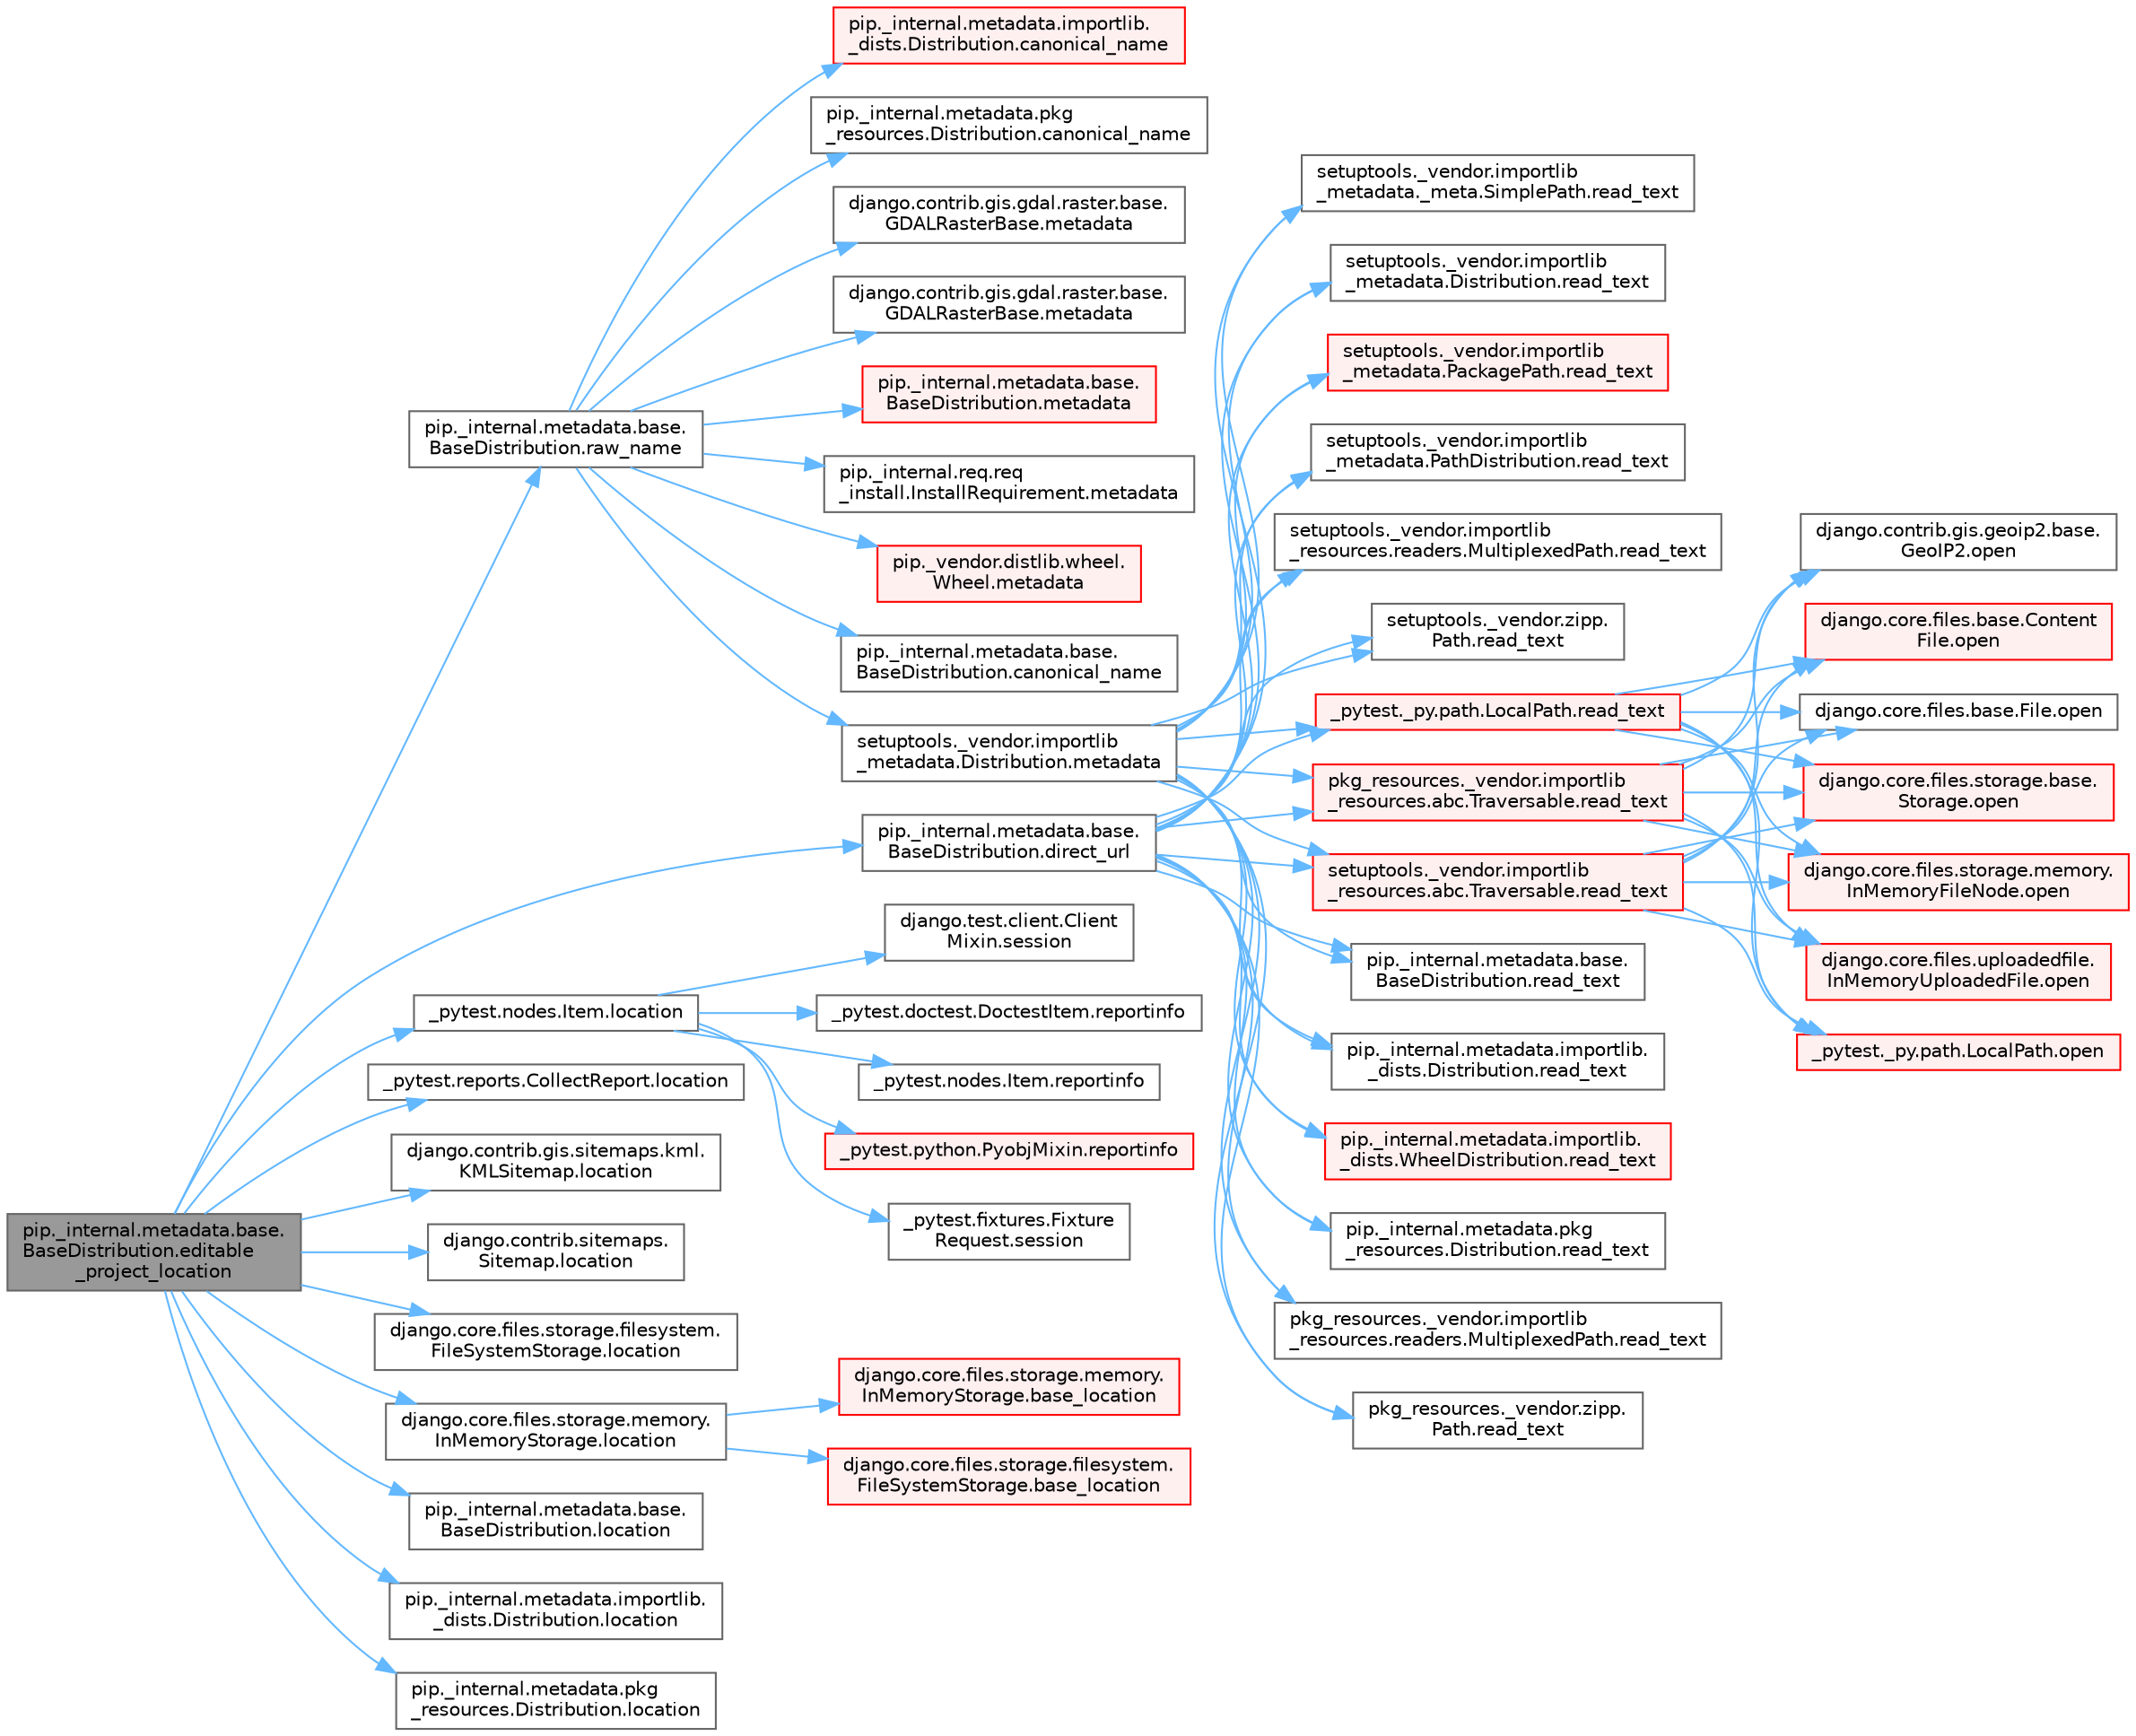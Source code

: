 digraph "pip._internal.metadata.base.BaseDistribution.editable_project_location"
{
 // LATEX_PDF_SIZE
  bgcolor="transparent";
  edge [fontname=Helvetica,fontsize=10,labelfontname=Helvetica,labelfontsize=10];
  node [fontname=Helvetica,fontsize=10,shape=box,height=0.2,width=0.4];
  rankdir="LR";
  Node1 [id="Node000001",label="pip._internal.metadata.base.\lBaseDistribution.editable\l_project_location",height=0.2,width=0.4,color="gray40", fillcolor="grey60", style="filled", fontcolor="black",tooltip=" "];
  Node1 -> Node2 [id="edge1_Node000001_Node000002",color="steelblue1",style="solid",tooltip=" "];
  Node2 [id="Node000002",label="pip._internal.metadata.base.\lBaseDistribution.direct_url",height=0.2,width=0.4,color="grey40", fillcolor="white", style="filled",URL="$classpip_1_1__internal_1_1metadata_1_1base_1_1_base_distribution.html#a0580eb0ef6036f9d32d2f299633396ac",tooltip=" "];
  Node2 -> Node3 [id="edge2_Node000002_Node000003",color="steelblue1",style="solid",tooltip=" "];
  Node3 [id="Node000003",label="_pytest._py.path.LocalPath.read_text",height=0.2,width=0.4,color="red", fillcolor="#FFF0F0", style="filled",URL="$class__pytest_1_1__py_1_1path_1_1_local_path.html#aea3efa14b998c32e27f6604263858398",tooltip=" "];
  Node3 -> Node4 [id="edge3_Node000003_Node000004",color="steelblue1",style="solid",tooltip=" "];
  Node4 [id="Node000004",label="_pytest._py.path.LocalPath.open",height=0.2,width=0.4,color="red", fillcolor="#FFF0F0", style="filled",URL="$class__pytest_1_1__py_1_1path_1_1_local_path.html#ac72dbda993b11dc52a738bfc6267dda0",tooltip=" "];
  Node3 -> Node28 [id="edge4_Node000003_Node000028",color="steelblue1",style="solid",tooltip=" "];
  Node28 [id="Node000028",label="django.contrib.gis.geoip2.base.\lGeoIP2.open",height=0.2,width=0.4,color="grey40", fillcolor="white", style="filled",URL="$classdjango_1_1contrib_1_1gis_1_1geoip2_1_1base_1_1_geo_i_p2.html#a39b20c40f1d3f4e4a37f9a4b8cd40e4d",tooltip=" "];
  Node3 -> Node29 [id="edge5_Node000003_Node000029",color="steelblue1",style="solid",tooltip=" "];
  Node29 [id="Node000029",label="django.core.files.base.Content\lFile.open",height=0.2,width=0.4,color="red", fillcolor="#FFF0F0", style="filled",URL="$classdjango_1_1core_1_1files_1_1base_1_1_content_file.html#a2d9c2fb349c078834c401c23b3b10250",tooltip=" "];
  Node3 -> Node259 [id="edge6_Node000003_Node000259",color="steelblue1",style="solid",tooltip=" "];
  Node259 [id="Node000259",label="django.core.files.base.File.open",height=0.2,width=0.4,color="grey40", fillcolor="white", style="filled",URL="$classdjango_1_1core_1_1files_1_1base_1_1_file.html#a77453efc21bb631b97bff9f6aff27eb1",tooltip=" "];
  Node3 -> Node260 [id="edge7_Node000003_Node000260",color="steelblue1",style="solid",tooltip=" "];
  Node260 [id="Node000260",label="django.core.files.storage.base.\lStorage.open",height=0.2,width=0.4,color="red", fillcolor="#FFF0F0", style="filled",URL="$classdjango_1_1core_1_1files_1_1storage_1_1base_1_1_storage.html#a83f5a2f19c0564c4a1732f88b32c4b49",tooltip=" "];
  Node3 -> Node398 [id="edge8_Node000003_Node000398",color="steelblue1",style="solid",tooltip=" "];
  Node398 [id="Node000398",label="django.core.files.storage.memory.\lInMemoryFileNode.open",height=0.2,width=0.4,color="red", fillcolor="#FFF0F0", style="filled",URL="$classdjango_1_1core_1_1files_1_1storage_1_1memory_1_1_in_memory_file_node.html#a5c6b58cc9c725338da58591f6c689798",tooltip=" "];
  Node3 -> Node402 [id="edge9_Node000003_Node000402",color="steelblue1",style="solid",tooltip=" "];
  Node402 [id="Node000402",label="django.core.files.uploadedfile.\lInMemoryUploadedFile.open",height=0.2,width=0.4,color="red", fillcolor="#FFF0F0", style="filled",URL="$classdjango_1_1core_1_1files_1_1uploadedfile_1_1_in_memory_uploaded_file.html#a7f211d59dc27d050a61d27ca2e0f5f40",tooltip=" "];
  Node2 -> Node390 [id="edge10_Node000002_Node000390",color="steelblue1",style="solid",tooltip=" "];
  Node390 [id="Node000390",label="pip._internal.metadata.base.\lBaseDistribution.read_text",height=0.2,width=0.4,color="grey40", fillcolor="white", style="filled",URL="$classpip_1_1__internal_1_1metadata_1_1base_1_1_base_distribution.html#aee8b95b847303b9f182a3e50fa87117b",tooltip=" "];
  Node2 -> Node391 [id="edge11_Node000002_Node000391",color="steelblue1",style="solid",tooltip=" "];
  Node391 [id="Node000391",label="pip._internal.metadata.importlib.\l_dists.Distribution.read_text",height=0.2,width=0.4,color="grey40", fillcolor="white", style="filled",URL="$classpip_1_1__internal_1_1metadata_1_1importlib_1_1__dists_1_1_distribution.html#a021582f7f44124b7bb65f852028af7b3",tooltip=" "];
  Node2 -> Node392 [id="edge12_Node000002_Node000392",color="steelblue1",style="solid",tooltip=" "];
  Node392 [id="Node000392",label="pip._internal.metadata.importlib.\l_dists.WheelDistribution.read_text",height=0.2,width=0.4,color="red", fillcolor="#FFF0F0", style="filled",URL="$classpip_1_1__internal_1_1metadata_1_1importlib_1_1__dists_1_1_wheel_distribution.html#aa3193bac38c166aa24bce971bf339d08",tooltip=" "];
  Node2 -> Node396 [id="edge13_Node000002_Node000396",color="steelblue1",style="solid",tooltip=" "];
  Node396 [id="Node000396",label="pip._internal.metadata.pkg\l_resources.Distribution.read_text",height=0.2,width=0.4,color="grey40", fillcolor="white", style="filled",URL="$classpip_1_1__internal_1_1metadata_1_1pkg__resources_1_1_distribution.html#a0cf924ce0fc51f545d24d00b1e62d304",tooltip=" "];
  Node2 -> Node397 [id="edge14_Node000002_Node000397",color="steelblue1",style="solid",tooltip=" "];
  Node397 [id="Node000397",label="pkg_resources._vendor.importlib\l_resources.abc.Traversable.read_text",height=0.2,width=0.4,color="red", fillcolor="#FFF0F0", style="filled",URL="$classpkg__resources_1_1__vendor_1_1importlib__resources_1_1abc_1_1_traversable.html#a2fa0982edeea4b5f1a38953c1d81f10b",tooltip=" "];
  Node397 -> Node4 [id="edge15_Node000397_Node000004",color="steelblue1",style="solid",tooltip=" "];
  Node397 -> Node28 [id="edge16_Node000397_Node000028",color="steelblue1",style="solid",tooltip=" "];
  Node397 -> Node29 [id="edge17_Node000397_Node000029",color="steelblue1",style="solid",tooltip=" "];
  Node397 -> Node259 [id="edge18_Node000397_Node000259",color="steelblue1",style="solid",tooltip=" "];
  Node397 -> Node260 [id="edge19_Node000397_Node000260",color="steelblue1",style="solid",tooltip=" "];
  Node397 -> Node398 [id="edge20_Node000397_Node000398",color="steelblue1",style="solid",tooltip=" "];
  Node397 -> Node402 [id="edge21_Node000397_Node000402",color="steelblue1",style="solid",tooltip=" "];
  Node2 -> Node821 [id="edge22_Node000002_Node000821",color="steelblue1",style="solid",tooltip=" "];
  Node821 [id="Node000821",label="pkg_resources._vendor.importlib\l_resources.readers.MultiplexedPath.read_text",height=0.2,width=0.4,color="grey40", fillcolor="white", style="filled",URL="$classpkg__resources_1_1__vendor_1_1importlib__resources_1_1readers_1_1_multiplexed_path.html#a8f849a312b90d152317d151463828cc3",tooltip=" "];
  Node2 -> Node822 [id="edge23_Node000002_Node000822",color="steelblue1",style="solid",tooltip=" "];
  Node822 [id="Node000822",label="pkg_resources._vendor.zipp.\lPath.read_text",height=0.2,width=0.4,color="grey40", fillcolor="white", style="filled",URL="$classpkg__resources_1_1__vendor_1_1zipp_1_1_path.html#ae61c0d791af6980df9f3a12d535e9bcd",tooltip=" "];
  Node2 -> Node823 [id="edge24_Node000002_Node000823",color="steelblue1",style="solid",tooltip=" "];
  Node823 [id="Node000823",label="setuptools._vendor.importlib\l_metadata._meta.SimplePath.read_text",height=0.2,width=0.4,color="grey40", fillcolor="white", style="filled",URL="$classsetuptools_1_1__vendor_1_1importlib__metadata_1_1__meta_1_1_simple_path.html#a84f0d195228a821cc844ea9f1b3f3449",tooltip=" "];
  Node2 -> Node824 [id="edge25_Node000002_Node000824",color="steelblue1",style="solid",tooltip=" "];
  Node824 [id="Node000824",label="setuptools._vendor.importlib\l_metadata.Distribution.read_text",height=0.2,width=0.4,color="grey40", fillcolor="white", style="filled",URL="$classsetuptools_1_1__vendor_1_1importlib__metadata_1_1_distribution.html#a23d47987a7e86daec1e89198d1daddea",tooltip=" "];
  Node2 -> Node825 [id="edge26_Node000002_Node000825",color="steelblue1",style="solid",tooltip=" "];
  Node825 [id="Node000825",label="setuptools._vendor.importlib\l_metadata.PackagePath.read_text",height=0.2,width=0.4,color="red", fillcolor="#FFF0F0", style="filled",URL="$classsetuptools_1_1__vendor_1_1importlib__metadata_1_1_package_path.html#a39242d72760bba73b008f298119b94fa",tooltip=" "];
  Node2 -> Node943 [id="edge27_Node000002_Node000943",color="steelblue1",style="solid",tooltip=" "];
  Node943 [id="Node000943",label="setuptools._vendor.importlib\l_metadata.PathDistribution.read_text",height=0.2,width=0.4,color="grey40", fillcolor="white", style="filled",URL="$classsetuptools_1_1__vendor_1_1importlib__metadata_1_1_path_distribution.html#a34fc3493bfea77a9ab9f49df52a40e4b",tooltip=" "];
  Node2 -> Node944 [id="edge28_Node000002_Node000944",color="steelblue1",style="solid",tooltip=" "];
  Node944 [id="Node000944",label="setuptools._vendor.importlib\l_resources.abc.Traversable.read_text",height=0.2,width=0.4,color="red", fillcolor="#FFF0F0", style="filled",URL="$classsetuptools_1_1__vendor_1_1importlib__resources_1_1abc_1_1_traversable.html#aee408e70fdcc58915b97b67f3dd981a3",tooltip=" "];
  Node944 -> Node4 [id="edge29_Node000944_Node000004",color="steelblue1",style="solid",tooltip=" "];
  Node944 -> Node28 [id="edge30_Node000944_Node000028",color="steelblue1",style="solid",tooltip=" "];
  Node944 -> Node29 [id="edge31_Node000944_Node000029",color="steelblue1",style="solid",tooltip=" "];
  Node944 -> Node259 [id="edge32_Node000944_Node000259",color="steelblue1",style="solid",tooltip=" "];
  Node944 -> Node260 [id="edge33_Node000944_Node000260",color="steelblue1",style="solid",tooltip=" "];
  Node944 -> Node398 [id="edge34_Node000944_Node000398",color="steelblue1",style="solid",tooltip=" "];
  Node944 -> Node402 [id="edge35_Node000944_Node000402",color="steelblue1",style="solid",tooltip=" "];
  Node2 -> Node4325 [id="edge36_Node000002_Node004325",color="steelblue1",style="solid",tooltip=" "];
  Node4325 [id="Node004325",label="setuptools._vendor.importlib\l_resources.readers.MultiplexedPath.read_text",height=0.2,width=0.4,color="grey40", fillcolor="white", style="filled",URL="$classsetuptools_1_1__vendor_1_1importlib__resources_1_1readers_1_1_multiplexed_path.html#a0518724e7903c8da431de10762e01692",tooltip=" "];
  Node2 -> Node4326 [id="edge37_Node000002_Node004326",color="steelblue1",style="solid",tooltip=" "];
  Node4326 [id="Node004326",label="setuptools._vendor.zipp.\lPath.read_text",height=0.2,width=0.4,color="grey40", fillcolor="white", style="filled",URL="$classsetuptools_1_1__vendor_1_1zipp_1_1_path.html#a795c8802cf3ce19b6c9cb6adc2374efd",tooltip=" "];
  Node1 -> Node273 [id="edge38_Node000001_Node000273",color="steelblue1",style="solid",tooltip=" "];
  Node273 [id="Node000273",label="_pytest.nodes.Item.location",height=0.2,width=0.4,color="grey40", fillcolor="white", style="filled",URL="$class__pytest_1_1nodes_1_1_item.html#a09cd5bab99de1b92a3aa6f76ba8aa206",tooltip=" "];
  Node273 -> Node274 [id="edge39_Node000273_Node000274",color="steelblue1",style="solid",tooltip=" "];
  Node274 [id="Node000274",label="_pytest.doctest.DoctestItem.reportinfo",height=0.2,width=0.4,color="grey40", fillcolor="white", style="filled",URL="$class__pytest_1_1doctest_1_1_doctest_item.html#a00a7c63dfd7841cdaabdfa5868b3527e",tooltip=" "];
  Node273 -> Node275 [id="edge40_Node000273_Node000275",color="steelblue1",style="solid",tooltip=" "];
  Node275 [id="Node000275",label="_pytest.nodes.Item.reportinfo",height=0.2,width=0.4,color="grey40", fillcolor="white", style="filled",URL="$class__pytest_1_1nodes_1_1_item.html#acefddfa0bee9995e894706e25592e894",tooltip=" "];
  Node273 -> Node276 [id="edge41_Node000273_Node000276",color="steelblue1",style="solid",tooltip=" "];
  Node276 [id="Node000276",label="_pytest.python.PyobjMixin.reportinfo",height=0.2,width=0.4,color="red", fillcolor="#FFF0F0", style="filled",URL="$class__pytest_1_1python_1_1_pyobj_mixin.html#a2ca5e945a25b4905a7eb6c4f01f48191",tooltip=" "];
  Node273 -> Node282 [id="edge42_Node000273_Node000282",color="steelblue1",style="solid",tooltip=" "];
  Node282 [id="Node000282",label="_pytest.fixtures.Fixture\lRequest.session",height=0.2,width=0.4,color="grey40", fillcolor="white", style="filled",URL="$class__pytest_1_1fixtures_1_1_fixture_request.html#a036bd83bde7d69bd385c8404bb0f8dd7",tooltip=" "];
  Node273 -> Node283 [id="edge43_Node000273_Node000283",color="steelblue1",style="solid",tooltip=" "];
  Node283 [id="Node000283",label="django.test.client.Client\lMixin.session",height=0.2,width=0.4,color="grey40", fillcolor="white", style="filled",URL="$classdjango_1_1test_1_1client_1_1_client_mixin.html#af7f22841bb68fc37a4cccb6b8d92dc40",tooltip=" "];
  Node1 -> Node284 [id="edge44_Node000001_Node000284",color="steelblue1",style="solid",tooltip=" "];
  Node284 [id="Node000284",label="_pytest.reports.CollectReport.location",height=0.2,width=0.4,color="grey40", fillcolor="white", style="filled",URL="$class__pytest_1_1reports_1_1_collect_report.html#a3df6c3a6598c22fd46d30789b1a43393",tooltip=" "];
  Node1 -> Node285 [id="edge45_Node000001_Node000285",color="steelblue1",style="solid",tooltip=" "];
  Node285 [id="Node000285",label="django.contrib.gis.sitemaps.kml.\lKMLSitemap.location",height=0.2,width=0.4,color="grey40", fillcolor="white", style="filled",URL="$classdjango_1_1contrib_1_1gis_1_1sitemaps_1_1kml_1_1_k_m_l_sitemap.html#aeae9b718dc149bb1b470a9c52ac5628f",tooltip=" "];
  Node1 -> Node286 [id="edge46_Node000001_Node000286",color="steelblue1",style="solid",tooltip=" "];
  Node286 [id="Node000286",label="django.contrib.sitemaps.\lSitemap.location",height=0.2,width=0.4,color="grey40", fillcolor="white", style="filled",URL="$classdjango_1_1contrib_1_1sitemaps_1_1_sitemap.html#aa50de5996662f62a25b44d826e56f3d1",tooltip=" "];
  Node1 -> Node287 [id="edge47_Node000001_Node000287",color="steelblue1",style="solid",tooltip=" "];
  Node287 [id="Node000287",label="django.core.files.storage.filesystem.\lFileSystemStorage.location",height=0.2,width=0.4,color="grey40", fillcolor="white", style="filled",URL="$classdjango_1_1core_1_1files_1_1storage_1_1filesystem_1_1_file_system_storage.html#a96c687dfbe5a613789ce671d432b4e05",tooltip=" "];
  Node1 -> Node288 [id="edge48_Node000001_Node000288",color="steelblue1",style="solid",tooltip=" "];
  Node288 [id="Node000288",label="django.core.files.storage.memory.\lInMemoryStorage.location",height=0.2,width=0.4,color="grey40", fillcolor="white", style="filled",URL="$classdjango_1_1core_1_1files_1_1storage_1_1memory_1_1_in_memory_storage.html#ac07879a754326faa2de48cb4929aec21",tooltip=" "];
  Node288 -> Node289 [id="edge49_Node000288_Node000289",color="steelblue1",style="solid",tooltip=" "];
  Node289 [id="Node000289",label="django.core.files.storage.filesystem.\lFileSystemStorage.base_location",height=0.2,width=0.4,color="red", fillcolor="#FFF0F0", style="filled",URL="$classdjango_1_1core_1_1files_1_1storage_1_1filesystem_1_1_file_system_storage.html#aab15e13dc9df22740960fa72aba72da5",tooltip=" "];
  Node288 -> Node4459 [id="edge50_Node000288_Node004459",color="steelblue1",style="solid",tooltip=" "];
  Node4459 [id="Node004459",label="django.core.files.storage.memory.\lInMemoryStorage.base_location",height=0.2,width=0.4,color="red", fillcolor="#FFF0F0", style="filled",URL="$classdjango_1_1core_1_1files_1_1storage_1_1memory_1_1_in_memory_storage.html#a9602f1ede0aef08a10acc830af0caa7e",tooltip=" "];
  Node1 -> Node612 [id="edge51_Node000001_Node000612",color="steelblue1",style="solid",tooltip=" "];
  Node612 [id="Node000612",label="pip._internal.metadata.base.\lBaseDistribution.location",height=0.2,width=0.4,color="grey40", fillcolor="white", style="filled",URL="$classpip_1_1__internal_1_1metadata_1_1base_1_1_base_distribution.html#af41d226a9fda04459c2e55c71152b3b0",tooltip=" "];
  Node1 -> Node613 [id="edge52_Node000001_Node000613",color="steelblue1",style="solid",tooltip=" "];
  Node613 [id="Node000613",label="pip._internal.metadata.importlib.\l_dists.Distribution.location",height=0.2,width=0.4,color="grey40", fillcolor="white", style="filled",URL="$classpip_1_1__internal_1_1metadata_1_1importlib_1_1__dists_1_1_distribution.html#a501af487c943a5f3c1caf6464b7b7abf",tooltip=" "];
  Node1 -> Node614 [id="edge53_Node000001_Node000614",color="steelblue1",style="solid",tooltip=" "];
  Node614 [id="Node000614",label="pip._internal.metadata.pkg\l_resources.Distribution.location",height=0.2,width=0.4,color="grey40", fillcolor="white", style="filled",URL="$classpip_1_1__internal_1_1metadata_1_1pkg__resources_1_1_distribution.html#a0f2f12c49a237ef615c9763d10b66e6b",tooltip=" "];
  Node1 -> Node4527 [id="edge54_Node000001_Node004527",color="steelblue1",style="solid",tooltip=" "];
  Node4527 [id="Node004527",label="pip._internal.metadata.base.\lBaseDistribution.raw_name",height=0.2,width=0.4,color="grey40", fillcolor="white", style="filled",URL="$classpip_1_1__internal_1_1metadata_1_1base_1_1_base_distribution.html#a99e5dbebc5edb6f25ac7f45d435e2051",tooltip=" "];
  Node4527 -> Node4528 [id="edge55_Node004527_Node004528",color="steelblue1",style="solid",tooltip=" "];
  Node4528 [id="Node004528",label="pip._internal.metadata.base.\lBaseDistribution.canonical_name",height=0.2,width=0.4,color="grey40", fillcolor="white", style="filled",URL="$classpip_1_1__internal_1_1metadata_1_1base_1_1_base_distribution.html#ac7738bb45b0a951d488347a499a348fc",tooltip=" "];
  Node4527 -> Node4529 [id="edge56_Node004527_Node004529",color="steelblue1",style="solid",tooltip=" "];
  Node4529 [id="Node004529",label="pip._internal.metadata.importlib.\l_dists.Distribution.canonical_name",height=0.2,width=0.4,color="red", fillcolor="#FFF0F0", style="filled",URL="$classpip_1_1__internal_1_1metadata_1_1importlib_1_1__dists_1_1_distribution.html#addbdc2ed7ebd74c91343b7e00e3ef027",tooltip=" "];
  Node4527 -> Node4531 [id="edge57_Node004527_Node004531",color="steelblue1",style="solid",tooltip=" "];
  Node4531 [id="Node004531",label="pip._internal.metadata.pkg\l_resources.Distribution.canonical_name",height=0.2,width=0.4,color="grey40", fillcolor="white", style="filled",URL="$classpip_1_1__internal_1_1metadata_1_1pkg__resources_1_1_distribution.html#a7851a31e77a4b5ade8ac9c0b53fb5157",tooltip=" "];
  Node4527 -> Node383 [id="edge58_Node004527_Node000383",color="steelblue1",style="solid",tooltip=" "];
  Node383 [id="Node000383",label="django.contrib.gis.gdal.raster.base.\lGDALRasterBase.metadata",height=0.2,width=0.4,color="grey40", fillcolor="white", style="filled",URL="$classdjango_1_1contrib_1_1gis_1_1gdal_1_1raster_1_1base_1_1_g_d_a_l_raster_base.html#ac656a9816397d9b605bdbc6175fde717",tooltip=" "];
  Node4527 -> Node384 [id="edge59_Node004527_Node000384",color="steelblue1",style="solid",tooltip=" "];
  Node384 [id="Node000384",label="django.contrib.gis.gdal.raster.base.\lGDALRasterBase.metadata",height=0.2,width=0.4,color="grey40", fillcolor="white", style="filled",URL="$classdjango_1_1contrib_1_1gis_1_1gdal_1_1raster_1_1base_1_1_g_d_a_l_raster_base.html#ac68a22e3a52d43707936b339b8af62ad",tooltip=" "];
  Node4527 -> Node385 [id="edge60_Node004527_Node000385",color="steelblue1",style="solid",tooltip=" "];
  Node385 [id="Node000385",label="pip._internal.metadata.base.\lBaseDistribution.metadata",height=0.2,width=0.4,color="red", fillcolor="#FFF0F0", style="filled",URL="$classpip_1_1__internal_1_1metadata_1_1base_1_1_base_distribution.html#a665b55bcebd861e5959f53a7d2f1350f",tooltip=" "];
  Node4527 -> Node602 [id="edge61_Node004527_Node000602",color="steelblue1",style="solid",tooltip=" "];
  Node602 [id="Node000602",label="pip._internal.req.req\l_install.InstallRequirement.metadata",height=0.2,width=0.4,color="grey40", fillcolor="white", style="filled",URL="$classpip_1_1__internal_1_1req_1_1req__install_1_1_install_requirement.html#a212fdd382933af2966e6a94c2db91bca",tooltip=" "];
  Node4527 -> Node603 [id="edge62_Node004527_Node000603",color="steelblue1",style="solid",tooltip=" "];
  Node603 [id="Node000603",label="pip._vendor.distlib.wheel.\lWheel.metadata",height=0.2,width=0.4,color="red", fillcolor="#FFF0F0", style="filled",URL="$classpip_1_1__vendor_1_1distlib_1_1wheel_1_1_wheel.html#a9e567ddb3165e2b2bdb2c358774b32a6",tooltip=" "];
  Node4527 -> Node820 [id="edge63_Node004527_Node000820",color="steelblue1",style="solid",tooltip=" "];
  Node820 [id="Node000820",label="setuptools._vendor.importlib\l_metadata.Distribution.metadata",height=0.2,width=0.4,color="grey40", fillcolor="white", style="filled",URL="$classsetuptools_1_1__vendor_1_1importlib__metadata_1_1_distribution.html#afe56c9fb55cf594cb94d0ebe52c32fad",tooltip=" "];
  Node820 -> Node3 [id="edge64_Node000820_Node000003",color="steelblue1",style="solid",tooltip=" "];
  Node820 -> Node390 [id="edge65_Node000820_Node000390",color="steelblue1",style="solid",tooltip=" "];
  Node820 -> Node391 [id="edge66_Node000820_Node000391",color="steelblue1",style="solid",tooltip=" "];
  Node820 -> Node392 [id="edge67_Node000820_Node000392",color="steelblue1",style="solid",tooltip=" "];
  Node820 -> Node396 [id="edge68_Node000820_Node000396",color="steelblue1",style="solid",tooltip=" "];
  Node820 -> Node397 [id="edge69_Node000820_Node000397",color="steelblue1",style="solid",tooltip=" "];
  Node820 -> Node821 [id="edge70_Node000820_Node000821",color="steelblue1",style="solid",tooltip=" "];
  Node820 -> Node822 [id="edge71_Node000820_Node000822",color="steelblue1",style="solid",tooltip=" "];
  Node820 -> Node823 [id="edge72_Node000820_Node000823",color="steelblue1",style="solid",tooltip=" "];
  Node820 -> Node824 [id="edge73_Node000820_Node000824",color="steelblue1",style="solid",tooltip=" "];
  Node820 -> Node825 [id="edge74_Node000820_Node000825",color="steelblue1",style="solid",tooltip=" "];
  Node820 -> Node943 [id="edge75_Node000820_Node000943",color="steelblue1",style="solid",tooltip=" "];
  Node820 -> Node944 [id="edge76_Node000820_Node000944",color="steelblue1",style="solid",tooltip=" "];
  Node820 -> Node4325 [id="edge77_Node000820_Node004325",color="steelblue1",style="solid",tooltip=" "];
  Node820 -> Node4326 [id="edge78_Node000820_Node004326",color="steelblue1",style="solid",tooltip=" "];
}
